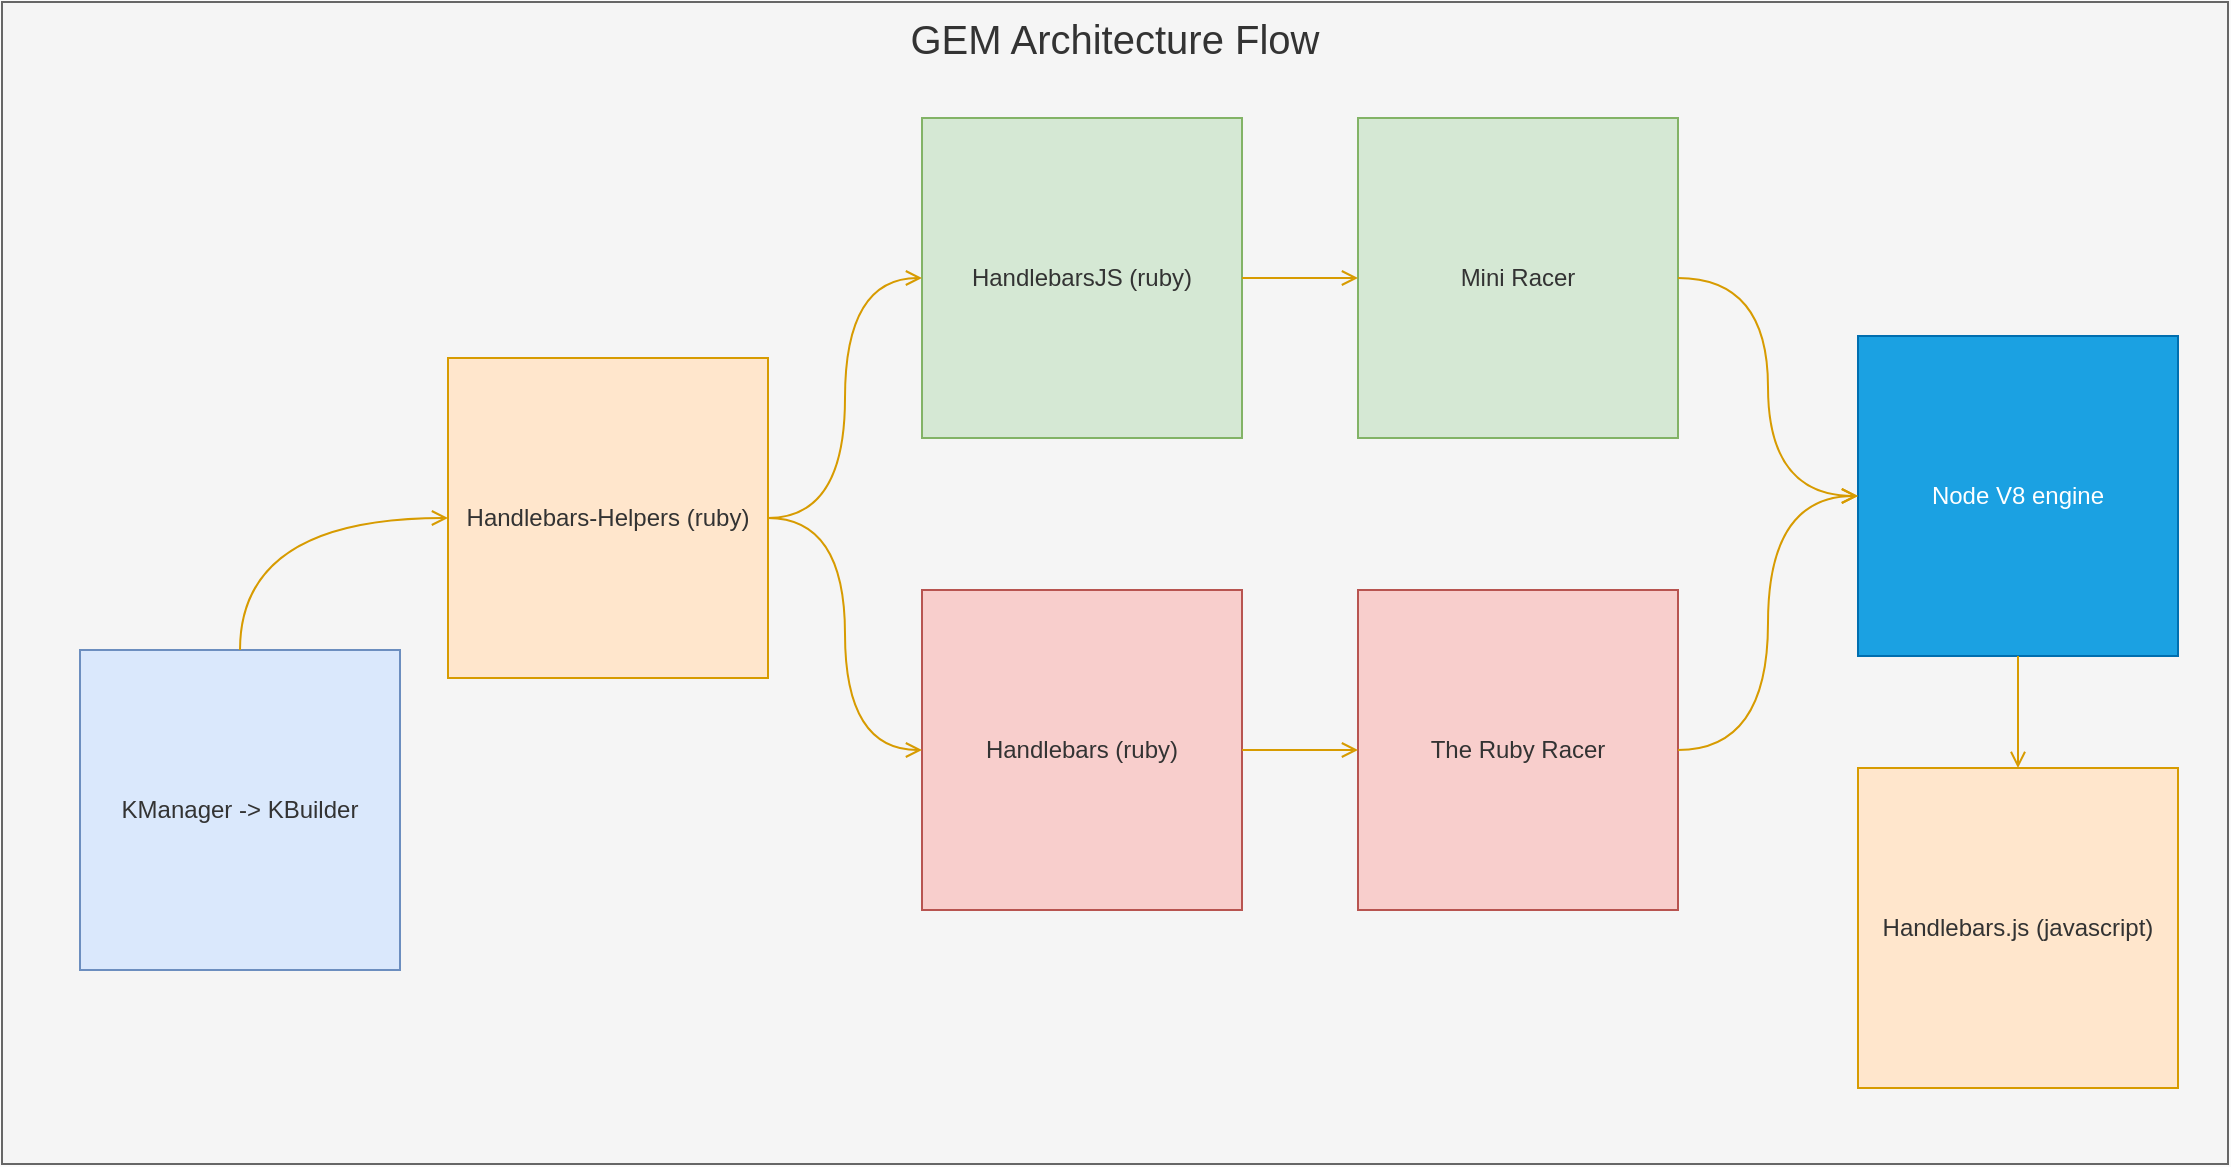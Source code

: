 <mxfile>
    <diagram id="eju" name="Domain Modal">
        <mxGraphModel dx="1097" dy="583" grid="0" gridSize="10" guides="1" tooltips="1" connect="1" arrows="1" fold="1" page="1" pageScale="1" pageWidth="1169" pageHeight="827" background="#fafafa" math="0" shadow="0">
            <root>
                <mxCell id="page_root_eju"/>
                <mxCell id="node_root_eju" parent="page_root_eju"/>
                <mxCell id="eju-10" value="GEM Architecture Flow" style="whiteSpace=wrap;html=1;rounded=0;fillColor=#f5f5f5;strokeColor=#666666;fontColor=#333333;fontSize=20;verticalAlign=top" parent="node_root_eju" vertex="1">
                    <mxGeometry x="8" y="10" width="1113" height="581" as="geometry"/>
                </mxCell>
                <mxCell id="a1" value="KManager -&gt; KBuilder" style="whiteSpace=wrap;html=1;rounded=0;fillColor=#dae8fc;strokeColor=#6c8ebf;fontColor=#333333" parent="node_root_eju" vertex="1">
                    <mxGeometry x="47" y="334" width="160" height="160" as="geometry"/>
                </mxCell>
                <mxCell id="a2" value="Handlebars-Helpers (ruby)" style="whiteSpace=wrap;html=1;rounded=0;fillColor=#ffe6cc;strokeColor=#d79b00;fontColor=#333333" parent="node_root_eju" vertex="1">
                    <mxGeometry x="231" y="188" width="160" height="160" as="geometry"/>
                </mxCell>
                <mxCell id="a3" value="Handlebars (ruby)" style="whiteSpace=wrap;html=1;rounded=0;fillColor=#f8cecc;strokeColor=#b85450;fontColor=#333333" parent="node_root_eju" vertex="1">
                    <mxGeometry x="468" y="304" width="160" height="160" as="geometry"/>
                </mxCell>
                <mxCell id="a4" value="The Ruby Racer" style="whiteSpace=wrap;html=1;rounded=0;fillColor=#f8cecc;strokeColor=#b85450;fontColor=#333333" parent="node_root_eju" vertex="1">
                    <mxGeometry x="686" y="304" width="160" height="160" as="geometry"/>
                </mxCell>
                <mxCell id="a5" value="HandlebarsJS (ruby)" style="whiteSpace=wrap;html=1;rounded=0;fillColor=#d5e8d4;strokeColor=#82b366;fontColor=#333333" parent="node_root_eju" vertex="1">
                    <mxGeometry x="468" y="68" width="160" height="160" as="geometry"/>
                </mxCell>
                <mxCell id="a6" value="Mini Racer" style="whiteSpace=wrap;html=1;rounded=0;fillColor=#d5e8d4;strokeColor=#82b366;fontColor=#333333" parent="node_root_eju" vertex="1">
                    <mxGeometry x="686" y="68" width="160" height="160" as="geometry"/>
                </mxCell>
                <mxCell id="a7" value="Node V8 engine" style="whiteSpace=wrap;html=1;rounded=0;fillColor=#1ba1e2;strokeColor=#006EAF;fontColor=#ffffff" parent="node_root_eju" vertex="1">
                    <mxGeometry x="936" y="177" width="160" height="160" as="geometry"/>
                </mxCell>
                <mxCell id="a8" value="&lt;span&gt;Handlebars.js (javascript)&lt;/span&gt;" style="whiteSpace=wrap;html=1;rounded=0;fillColor=#ffe6cc;strokeColor=#d79b00;fontColor=#333333" parent="node_root_eju" vertex="1">
                    <mxGeometry x="936" y="393" width="160" height="160" as="geometry"/>
                </mxCell>
                <mxCell id="eju-12" value="" style="edgeStyle=orthogonalEdgeStyle;curved=1;exitX=1;exitY=0.5;exitDx=0;exitDy=0;entryX=0;entryY=0.5;entryDx=0;entryDy=0;startArrow=none;startFill=1;endArrow=open;endFill=1;whiteSpace=wrap;html=1;rounded=0;fillColor=#ffe6cc;strokeColor=#d79b00" parent="node_root_eju" source="a2" target="a3" edge="1">
                    <mxGeometry relative="1" as="geometry"/>
                </mxCell>
                <mxCell id="eju-13" value="" style="edgeStyle=orthogonalEdgeStyle;curved=1;exitX=1;exitY=0.5;exitDx=0;exitDy=0;entryX=0;entryY=0.5;entryDx=0;entryDy=0;startArrow=none;startFill=1;endArrow=open;endFill=1;whiteSpace=wrap;html=1;rounded=0;fillColor=#ffe6cc;strokeColor=#d79b00" parent="node_root_eju" source="a3" target="a4" edge="1">
                    <mxGeometry relative="1" as="geometry"/>
                </mxCell>
                <mxCell id="eju-14" value="" style="edgeStyle=orthogonalEdgeStyle;curved=1;exitX=1;exitY=0.5;exitDx=0;exitDy=0;entryX=0;entryY=0.5;entryDx=0;entryDy=0;startArrow=none;startFill=1;endArrow=open;endFill=1;whiteSpace=wrap;html=1;rounded=0;fillColor=#ffe6cc;strokeColor=#d79b00" parent="node_root_eju" source="a2" target="a5" edge="1">
                    <mxGeometry relative="1" as="geometry"/>
                </mxCell>
                <mxCell id="eju-15" value="" style="edgeStyle=orthogonalEdgeStyle;curved=1;exitX=1;exitY=0.5;exitDx=0;exitDy=0;entryX=0;entryY=0.5;entryDx=0;entryDy=0;startArrow=none;startFill=1;endArrow=open;endFill=1;whiteSpace=wrap;html=1;rounded=0;fillColor=#ffe6cc;strokeColor=#d79b00" parent="node_root_eju" source="a5" target="a6" edge="1">
                    <mxGeometry relative="1" as="geometry"/>
                </mxCell>
                <mxCell id="eju-16" value="" style="edgeStyle=orthogonalEdgeStyle;curved=1;exitX=1;exitY=0.5;exitDx=0;exitDy=0;entryX=0;entryY=0.5;entryDx=0;entryDy=0;startArrow=none;startFill=1;endArrow=open;endFill=1;whiteSpace=wrap;html=1;rounded=0;fillColor=#ffe6cc;strokeColor=#d79b00" parent="node_root_eju" source="a4" target="a7" edge="1">
                    <mxGeometry relative="1" as="geometry"/>
                </mxCell>
                <mxCell id="eju-17" value="" style="edgeStyle=orthogonalEdgeStyle;curved=1;exitX=1;exitY=0.5;exitDx=0;exitDy=0;entryX=0;entryY=0.5;entryDx=0;entryDy=0;startArrow=none;startFill=1;endArrow=open;endFill=1;whiteSpace=wrap;html=1;rounded=0;fillColor=#ffe6cc;strokeColor=#d79b00" parent="node_root_eju" source="a6" target="a7" edge="1">
                    <mxGeometry relative="1" as="geometry"/>
                </mxCell>
                <mxCell id="eju-18" value="" style="edgeStyle=orthogonalEdgeStyle;curved=1;exitX=0.5;exitY=1;exitDx=0;exitDy=0;startArrow=none;startFill=1;endArrow=open;endFill=1;whiteSpace=wrap;html=1;rounded=0;fillColor=#ffe6cc;strokeColor=#d79b00" parent="node_root_eju" source="a7" target="a8" edge="1">
                    <mxGeometry relative="1" as="geometry"/>
                </mxCell>
                <mxCell id="eju-19" value="" style="edgeStyle=orthogonalEdgeStyle;curved=1;exitX=0.5;exitY=0;exitDx=0;exitDy=0;entryX=0;entryY=0.5;entryDx=0;entryDy=0;startArrow=none;startFill=1;endArrow=open;endFill=1;whiteSpace=wrap;html=1;rounded=0;fillColor=#ffe6cc;strokeColor=#d79b00" parent="node_root_eju" source="a1" target="a2" edge="1">
                    <mxGeometry relative="1" as="geometry"/>
                </mxCell>
            </root>
        </mxGraphModel>
    </diagram>
</mxfile>